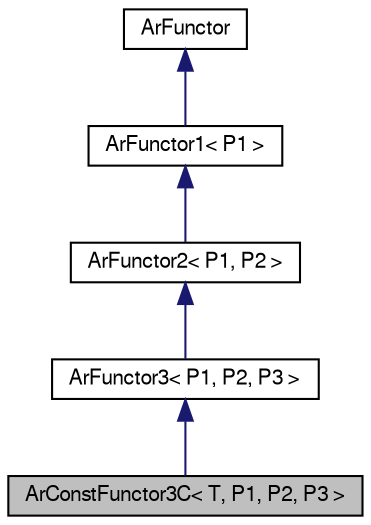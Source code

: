 digraph G
{
  edge [fontname="FreeSans",fontsize=10,labelfontname="FreeSans",labelfontsize=10];
  node [fontname="FreeSans",fontsize=10,shape=record];
  Node1 [label="ArConstFunctor3C\< T, P1, P2, P3 \>",height=0.2,width=0.4,color="black", fillcolor="grey75", style="filled" fontcolor="black"];
  Node2 -> Node1 [dir=back,color="midnightblue",fontsize=10,style="solid",fontname="FreeSans"];
  Node2 [label="ArFunctor3\< P1, P2, P3 \>",height=0.2,width=0.4,color="black", fillcolor="white", style="filled",URL="$classArFunctor3.html",tooltip="Base class for functors with 3 parameters."];
  Node3 -> Node2 [dir=back,color="midnightblue",fontsize=10,style="solid",fontname="FreeSans"];
  Node3 [label="ArFunctor2\< P1, P2 \>",height=0.2,width=0.4,color="black", fillcolor="white", style="filled",URL="$classArFunctor2.html",tooltip="Base class for functors with 2 parameters."];
  Node4 -> Node3 [dir=back,color="midnightblue",fontsize=10,style="solid",fontname="FreeSans"];
  Node4 [label="ArFunctor1\< P1 \>",height=0.2,width=0.4,color="black", fillcolor="white", style="filled",URL="$classArFunctor1.html",tooltip="Base class for functors with 1 parameter."];
  Node5 -> Node4 [dir=back,color="midnightblue",fontsize=10,style="solid",fontname="FreeSans"];
  Node5 [label="ArFunctor",height=0.2,width=0.4,color="black", fillcolor="white", style="filled",URL="$classArFunctor.html",tooltip="Base class for functors."];
}
